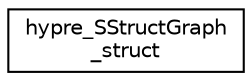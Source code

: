 digraph "Graphical Class Hierarchy"
{
 // LATEX_PDF_SIZE
  edge [fontname="Helvetica",fontsize="10",labelfontname="Helvetica",labelfontsize="10"];
  node [fontname="Helvetica",fontsize="10",shape=record];
  rankdir="LR";
  Node0 [label="hypre_SStructGraph\l_struct",height=0.2,width=0.4,color="black", fillcolor="white", style="filled",URL="$structhypre___s_struct_graph__struct.html",tooltip=" "];
}
